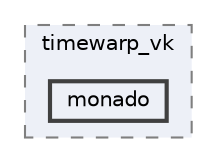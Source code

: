 digraph "/home/friedel/devel/ILLIXR/plugins/timewarp_vk/monado"
{
 // LATEX_PDF_SIZE
  bgcolor="transparent";
  edge [fontname=Helvetica,fontsize=10,labelfontname=Helvetica,labelfontsize=10];
  node [fontname=Helvetica,fontsize=10,shape=box,height=0.2,width=0.4];
  compound=true
  subgraph clusterdir_8c860899388e805501dff1578cdbc152 {
    graph [ bgcolor="#edf0f7", pencolor="grey50", label="timewarp_vk", fontname=Helvetica,fontsize=10 style="filled,dashed", URL="dir_8c860899388e805501dff1578cdbc152.html",tooltip=""]
  dir_b3ac6694119cf50b8ca895faceb83994 [label="monado", fillcolor="#edf0f7", color="grey25", style="filled,bold", URL="dir_b3ac6694119cf50b8ca895faceb83994.html",tooltip=""];
  }
}
